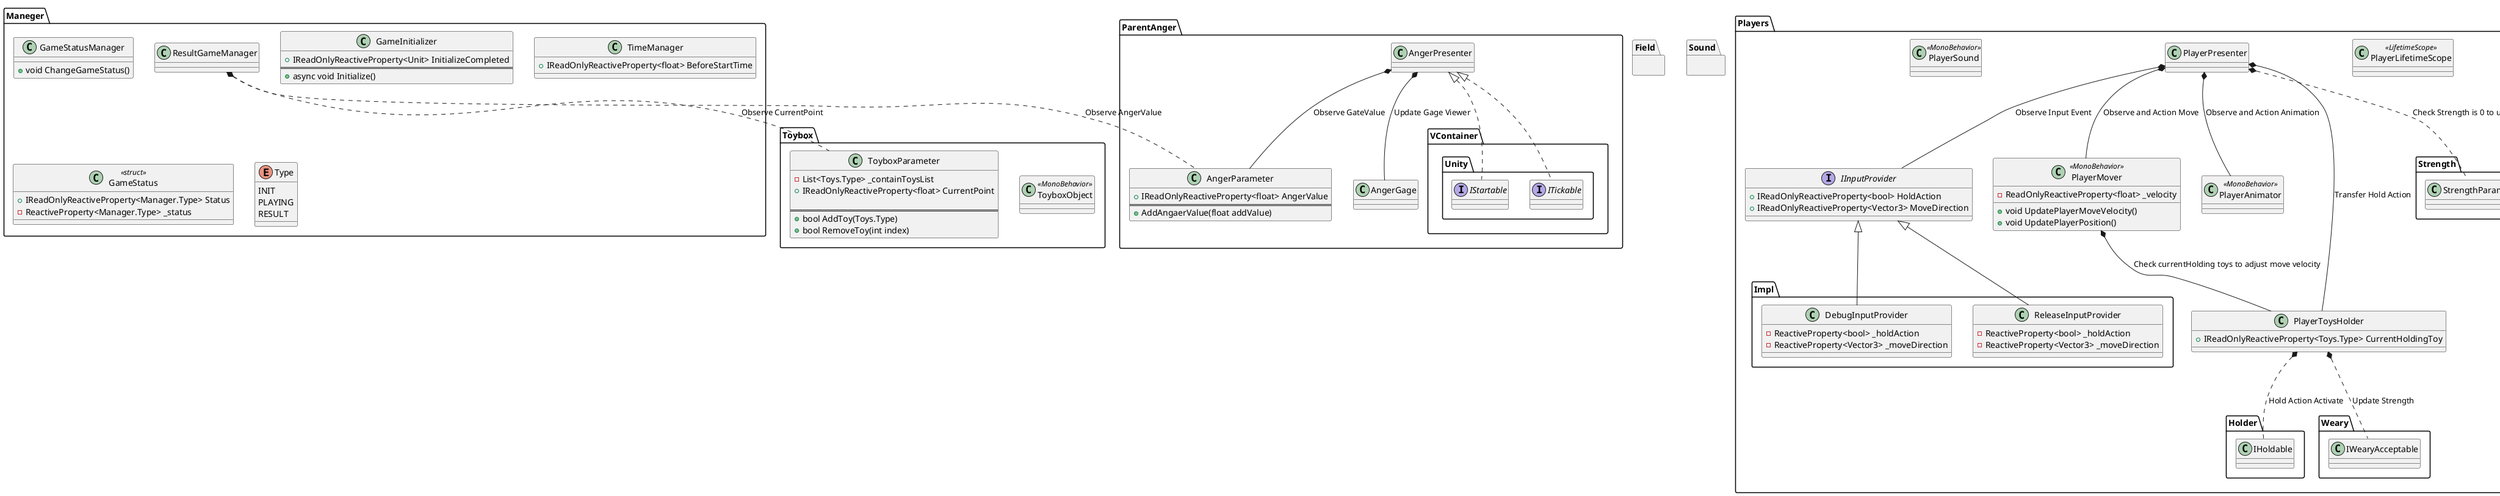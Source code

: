 @startuml Class

namespace Players {

    class PlayerLifetimeScope <<LifetimeScope>> {
        
    }

    interface IInputProvider {
        + IReadOnlyReactiveProperty<bool> HoldAction
        + IReadOnlyReactiveProperty<Vector3> MoveDirection
    }

    namespace Impl {
        class DebugInputProvider {
            - ReactiveProperty<bool> _holdAction
            - ReactiveProperty<Vector3> _moveDirection
        }

        class ReleaseInputProvider {
            - ReactiveProperty<bool> _holdAction
            - ReactiveProperty<Vector3> _moveDirection
        }
    }

    Players.IInputProvider <|-- Players.Impl.DebugInputProvider
    Players.IInputProvider <|-- Players.Impl.ReleaseInputProvider

    class PlayerPresenter {}

    class PlayerMover <<MonoBehavior>> {
        - ReadOnlyReactiveProperty<float> _velocity

        + void UpdatePlayerMoveVelocity()
        + void UpdatePlayerPosition()
    }

    class PlayerAnimator <<MonoBehavior>> {

    }

    class PlayerSound <<MonoBehavior>> {

    }

    class PlayerToysHolder {
        + IReadOnlyReactiveProperty<Toys.Type> CurrentHoldingToy

    }

    PlayerPresenter *-- IInputProvider : Observe Input Event
    PlayerPresenter *-- PlayerMover : Observe and Action Move
    PlayerMover *-- PlayerToysHolder : Check currentHolding toys to adjust move velocity
    PlayerPresenter *-- PlayerAnimator : Observe and Action Animation
    PlayerPresenter *-- PlayerToysHolder : Transfer Hold Action
    PlayerPresenter *.. Strength.StrengthParameter : Check Strength is 0 to unhold CurrentHolding Toy
    PlayerToysHolder *.. Holder.IHoldable : Hold Action Activate
    PlayerToysHolder *.. Weary.IWearyAcceptable : Update Strength

}

namespace Weary {

    interface IWearyAcceptable {
        + UpdateStrength(float deltaStrength)
    }

    class WearyAcceptable() {
        
    }


}

namespace Strength {

    class StrengthViewer <<MonoBehavior>> {}
    
    class StrengthPresenter {}

    class StrengthParameter {
        + IReadOnlyReactiveProperty<float> Strength
        ==        
    }

    StrengthPresenter *-- StrengthViewer : Observe and Action
    StrengthPresenter *-- StrengthParameter : Observe and Action
}

Weary.IWearyAcceptable <|.. Strength.StrengthParameter

namespace ParentAnger {

    class AngerGage {}

    class AngerPresenter {}

    class AngerParameter {
        + IReadOnlyReactiveProperty<float> AngerValue
        ==
        + AddAngaerValue(float addValue)
    }

    interface VContainer.Unity.IStartable {}
    interface VContainer.Unity.ITickable {}

    AngerPresenter *-- AngerGage : Update Gage Viewer
    AngerPresenter *-- AngerParameter : Observe GateValue
    AngerPresenter <|.. VContainer.Unity.IStartable
    AngerPresenter <|.. VContainer.Unity.ITickable
}

namespace Toys {

    class ToyObject <<MonoBehavior>> {
        - ToyParam _param
        ==

    }
    
    class ToyParam <<struct>>  {
        + Type Type
        + float weght
        + float point
    }
    
    enum Type {
        None
        KittenBike
        Shinkansen
        DocterYellow
        CommandStation
    }
    
    ToyParam -- Type
    ToyObject "0.." -- "1" ToyParam
}

namespace Holder {

    interface IHoldable {
        + IReadOnlyReactiveProperty<bool> IsHold
        + bool TryHold()
        + void UnHold()
    }
    
}

Toys.ToyObject ..|> Holder.IHoldable


namespace Toybox {

    class ToyboxObject <<MonoBehavior>> {}

    class ToyboxParameter {
        - List<Toys.Type> _containToysList
        + IReadOnlyReactiveProperty<float> CurrentPoint

        ==
        + bool AddToy(Toys.Type)        
        + bool RemoveToy(int index)
    }

}

namespace Field {


}

namespace Maneger {

    class GameStatusManager {
        + void ChangeGameStatus()
    }

    class GameInitializer {
        + IReadOnlyReactiveProperty<Unit> InitializeCompleted
        ==
        + async void Initialize()
    }

    class ResultGameManager {
        
    }

    class TimeManager {
        + IReadOnlyReactiveProperty<float> BeforeStartTime
    }

    class GameStatus <<struct>> {
        + IReadOnlyReactiveProperty<Manager.Type> Status
        - ReactiveProperty<Manager.Type> _status
    }

    enum Type {
        INIT
        PLAYING
        RESULT
    }

    ResultGameManager *.. Toybox.ToyboxParameter : Observe CurrentPoint
    ResultGameManager *.. ParentAnger.AngerParameter : Observe AngerValue

}

namespace Sound {

}


@enduml
